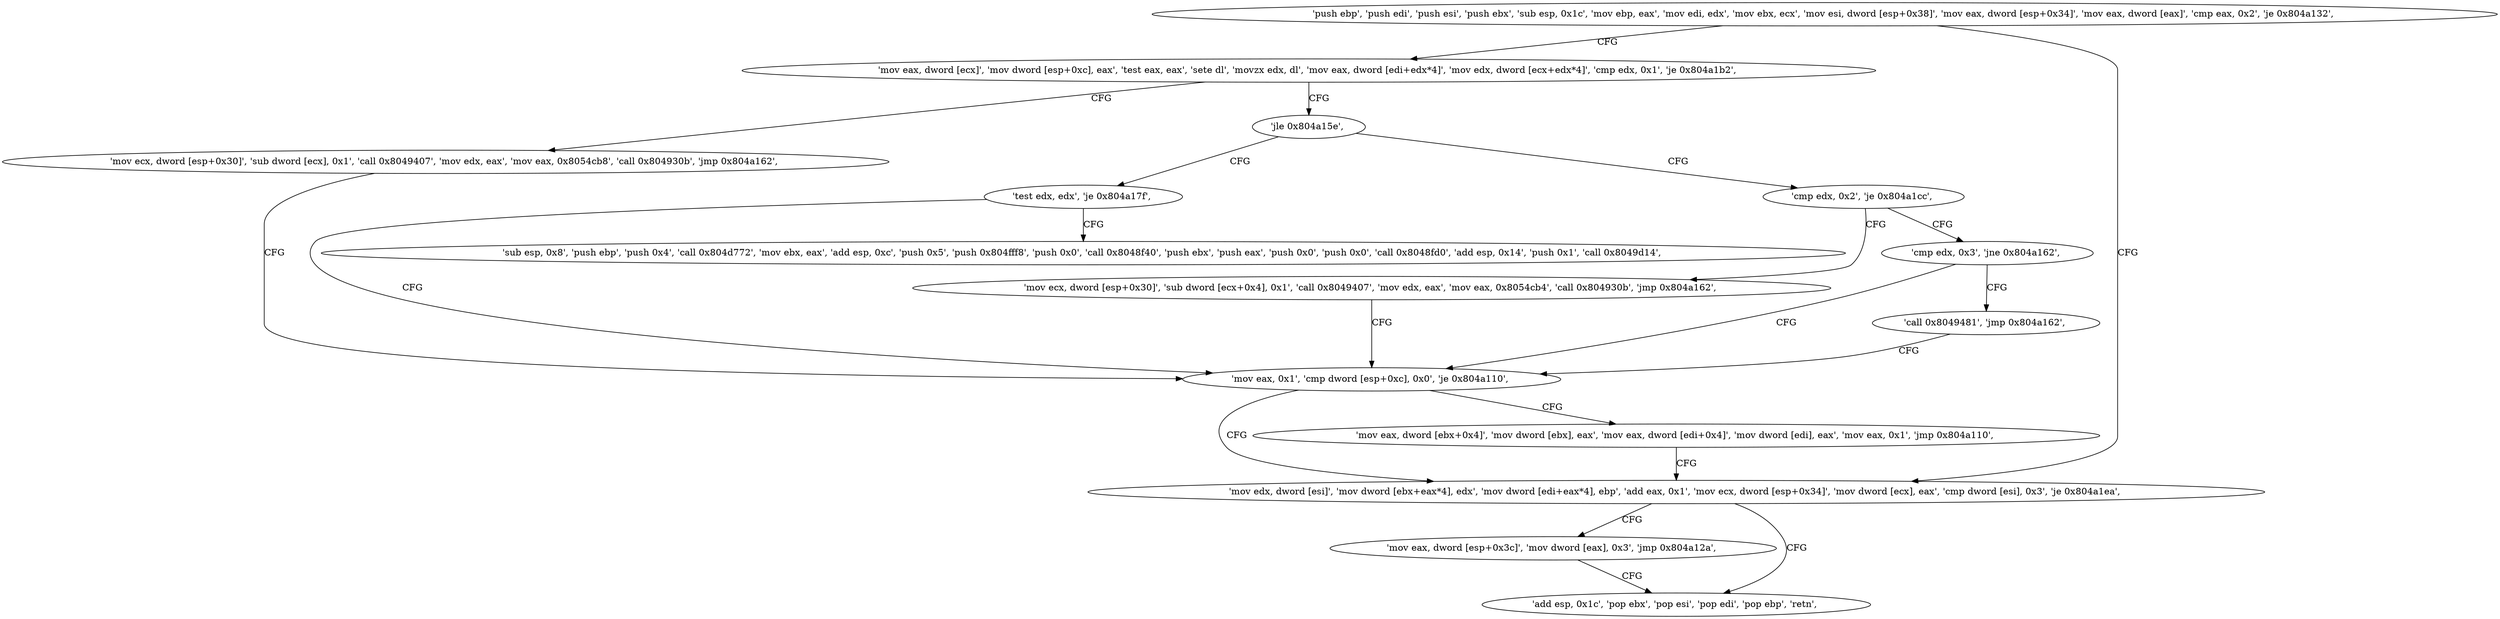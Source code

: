digraph "func" {
"134521076" [label = "'push ebp', 'push edi', 'push esi', 'push ebx', 'sub esp, 0x1c', 'mov ebp, eax', 'mov edi, edx', 'mov ebx, ecx', 'mov esi, dword [esp+0x38]', 'mov eax, dword [esp+0x34]', 'mov eax, dword [eax]', 'cmp eax, 0x2', 'je 0x804a132', " ]
"134521138" [label = "'mov eax, dword [ecx]', 'mov dword [esp+0xc], eax', 'test eax, eax', 'sete dl', 'movzx edx, dl', 'mov eax, dword [edi+edx*4]', 'mov edx, dword [ecx+edx*4]', 'cmp edx, 0x1', 'je 0x804a1b2', " ]
"134521104" [label = "'mov edx, dword [esi]', 'mov dword [ebx+eax*4], edx', 'mov dword [edi+eax*4], ebp', 'add eax, 0x1', 'mov ecx, dword [esp+0x34]', 'mov dword [ecx], eax', 'cmp dword [esi], 0x3', 'je 0x804a1ea', " ]
"134521266" [label = "'mov ecx, dword [esp+0x30]', 'sub dword [ecx], 0x1', 'call 0x8049407', 'mov edx, eax', 'mov eax, 0x8054cb8', 'call 0x804930b', 'jmp 0x804a162', " ]
"134521163" [label = "'jle 0x804a15e', " ]
"134521322" [label = "'mov eax, dword [esp+0x3c]', 'mov dword [eax], 0x3', 'jmp 0x804a12a', " ]
"134521130" [label = "'add esp, 0x1c', 'pop ebx', 'pop esi', 'pop edi', 'pop ebp', 'retn', " ]
"134521186" [label = "'mov eax, 0x1', 'cmp dword [esp+0xc], 0x0', 'je 0x804a110', " ]
"134521182" [label = "'test edx, edx', 'je 0x804a17f', " ]
"134521165" [label = "'cmp edx, 0x2', 'je 0x804a1cc', " ]
"134521198" [label = "'mov eax, dword [ebx+0x4]', 'mov dword [ebx], eax', 'mov eax, dword [edi+0x4]', 'mov dword [edi], eax', 'mov eax, 0x1', 'jmp 0x804a110', " ]
"134521215" [label = "'sub esp, 0x8', 'push ebp', 'push 0x4', 'call 0x804d772', 'mov ebx, eax', 'add esp, 0xc', 'push 0x5', 'push 0x804fff8', 'push 0x0', 'call 0x8048f40', 'push ebx', 'push eax', 'push 0x0', 'push 0x0', 'call 0x8048fd0', 'add esp, 0x14', 'push 0x1', 'call 0x8049d14', " ]
"134521292" [label = "'mov ecx, dword [esp+0x30]', 'sub dword [ecx+0x4], 0x1', 'call 0x8049407', 'mov edx, eax', 'mov eax, 0x8054cb4', 'call 0x804930b', 'jmp 0x804a162', " ]
"134521170" [label = "'cmp edx, 0x3', 'jne 0x804a162', " ]
"134521175" [label = "'call 0x8049481', 'jmp 0x804a162', " ]
"134521076" -> "134521138" [ label = "CFG" ]
"134521076" -> "134521104" [ label = "CFG" ]
"134521138" -> "134521266" [ label = "CFG" ]
"134521138" -> "134521163" [ label = "CFG" ]
"134521104" -> "134521322" [ label = "CFG" ]
"134521104" -> "134521130" [ label = "CFG" ]
"134521266" -> "134521186" [ label = "CFG" ]
"134521163" -> "134521182" [ label = "CFG" ]
"134521163" -> "134521165" [ label = "CFG" ]
"134521322" -> "134521130" [ label = "CFG" ]
"134521186" -> "134521104" [ label = "CFG" ]
"134521186" -> "134521198" [ label = "CFG" ]
"134521182" -> "134521215" [ label = "CFG" ]
"134521182" -> "134521186" [ label = "CFG" ]
"134521165" -> "134521292" [ label = "CFG" ]
"134521165" -> "134521170" [ label = "CFG" ]
"134521198" -> "134521104" [ label = "CFG" ]
"134521292" -> "134521186" [ label = "CFG" ]
"134521170" -> "134521186" [ label = "CFG" ]
"134521170" -> "134521175" [ label = "CFG" ]
"134521175" -> "134521186" [ label = "CFG" ]
}
